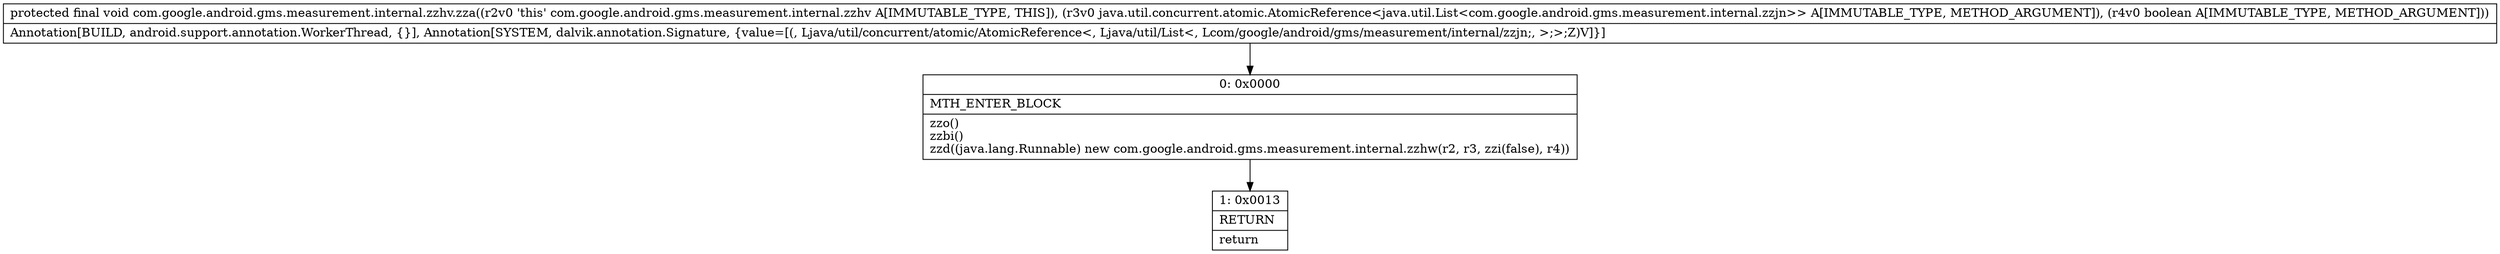 digraph "CFG forcom.google.android.gms.measurement.internal.zzhv.zza(Ljava\/util\/concurrent\/atomic\/AtomicReference;Z)V" {
Node_0 [shape=record,label="{0\:\ 0x0000|MTH_ENTER_BLOCK\l|zzo()\lzzbi()\lzzd((java.lang.Runnable) new com.google.android.gms.measurement.internal.zzhw(r2, r3, zzi(false), r4))\l}"];
Node_1 [shape=record,label="{1\:\ 0x0013|RETURN\l|return\l}"];
MethodNode[shape=record,label="{protected final void com.google.android.gms.measurement.internal.zzhv.zza((r2v0 'this' com.google.android.gms.measurement.internal.zzhv A[IMMUTABLE_TYPE, THIS]), (r3v0 java.util.concurrent.atomic.AtomicReference\<java.util.List\<com.google.android.gms.measurement.internal.zzjn\>\> A[IMMUTABLE_TYPE, METHOD_ARGUMENT]), (r4v0 boolean A[IMMUTABLE_TYPE, METHOD_ARGUMENT]))  | Annotation[BUILD, android.support.annotation.WorkerThread, \{\}], Annotation[SYSTEM, dalvik.annotation.Signature, \{value=[(, Ljava\/util\/concurrent\/atomic\/AtomicReference\<, Ljava\/util\/List\<, Lcom\/google\/android\/gms\/measurement\/internal\/zzjn;, \>;\>;Z)V]\}]\l}"];
MethodNode -> Node_0;
Node_0 -> Node_1;
}

